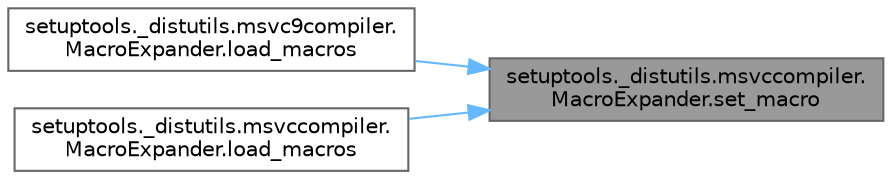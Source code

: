 digraph "setuptools._distutils.msvccompiler.MacroExpander.set_macro"
{
 // LATEX_PDF_SIZE
  bgcolor="transparent";
  edge [fontname=Helvetica,fontsize=10,labelfontname=Helvetica,labelfontsize=10];
  node [fontname=Helvetica,fontsize=10,shape=box,height=0.2,width=0.4];
  rankdir="RL";
  Node1 [id="Node000001",label="setuptools._distutils.msvccompiler.\lMacroExpander.set_macro",height=0.2,width=0.4,color="gray40", fillcolor="grey60", style="filled", fontcolor="black",tooltip=" "];
  Node1 -> Node2 [id="edge1_Node000001_Node000002",dir="back",color="steelblue1",style="solid",tooltip=" "];
  Node2 [id="Node000002",label="setuptools._distutils.msvc9compiler.\lMacroExpander.load_macros",height=0.2,width=0.4,color="grey40", fillcolor="white", style="filled",URL="$classsetuptools_1_1__distutils_1_1msvc9compiler_1_1_macro_expander.html#ab2d101ea660c9526fbcb70f987de2380",tooltip=" "];
  Node1 -> Node3 [id="edge2_Node000001_Node000003",dir="back",color="steelblue1",style="solid",tooltip=" "];
  Node3 [id="Node000003",label="setuptools._distutils.msvccompiler.\lMacroExpander.load_macros",height=0.2,width=0.4,color="grey40", fillcolor="white", style="filled",URL="$classsetuptools_1_1__distutils_1_1msvccompiler_1_1_macro_expander.html#aa0cf2feffd9e853d958034ff72614843",tooltip=" "];
}
